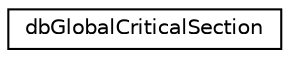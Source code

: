 digraph "Graphical Class Hierarchy"
{
 // INTERACTIVE_SVG=YES
 // LATEX_PDF_SIZE
  edge [fontname="Helvetica",fontsize="10",labelfontname="Helvetica",labelfontsize="10"];
  node [fontname="Helvetica",fontsize="10",shape=record];
  rankdir="LR";
  Node0 [label="dbGlobalCriticalSection",height=0.2,width=0.4,color="black", fillcolor="white", style="filled",URL="$classdbGlobalCriticalSection.html",tooltip=" "];
}
